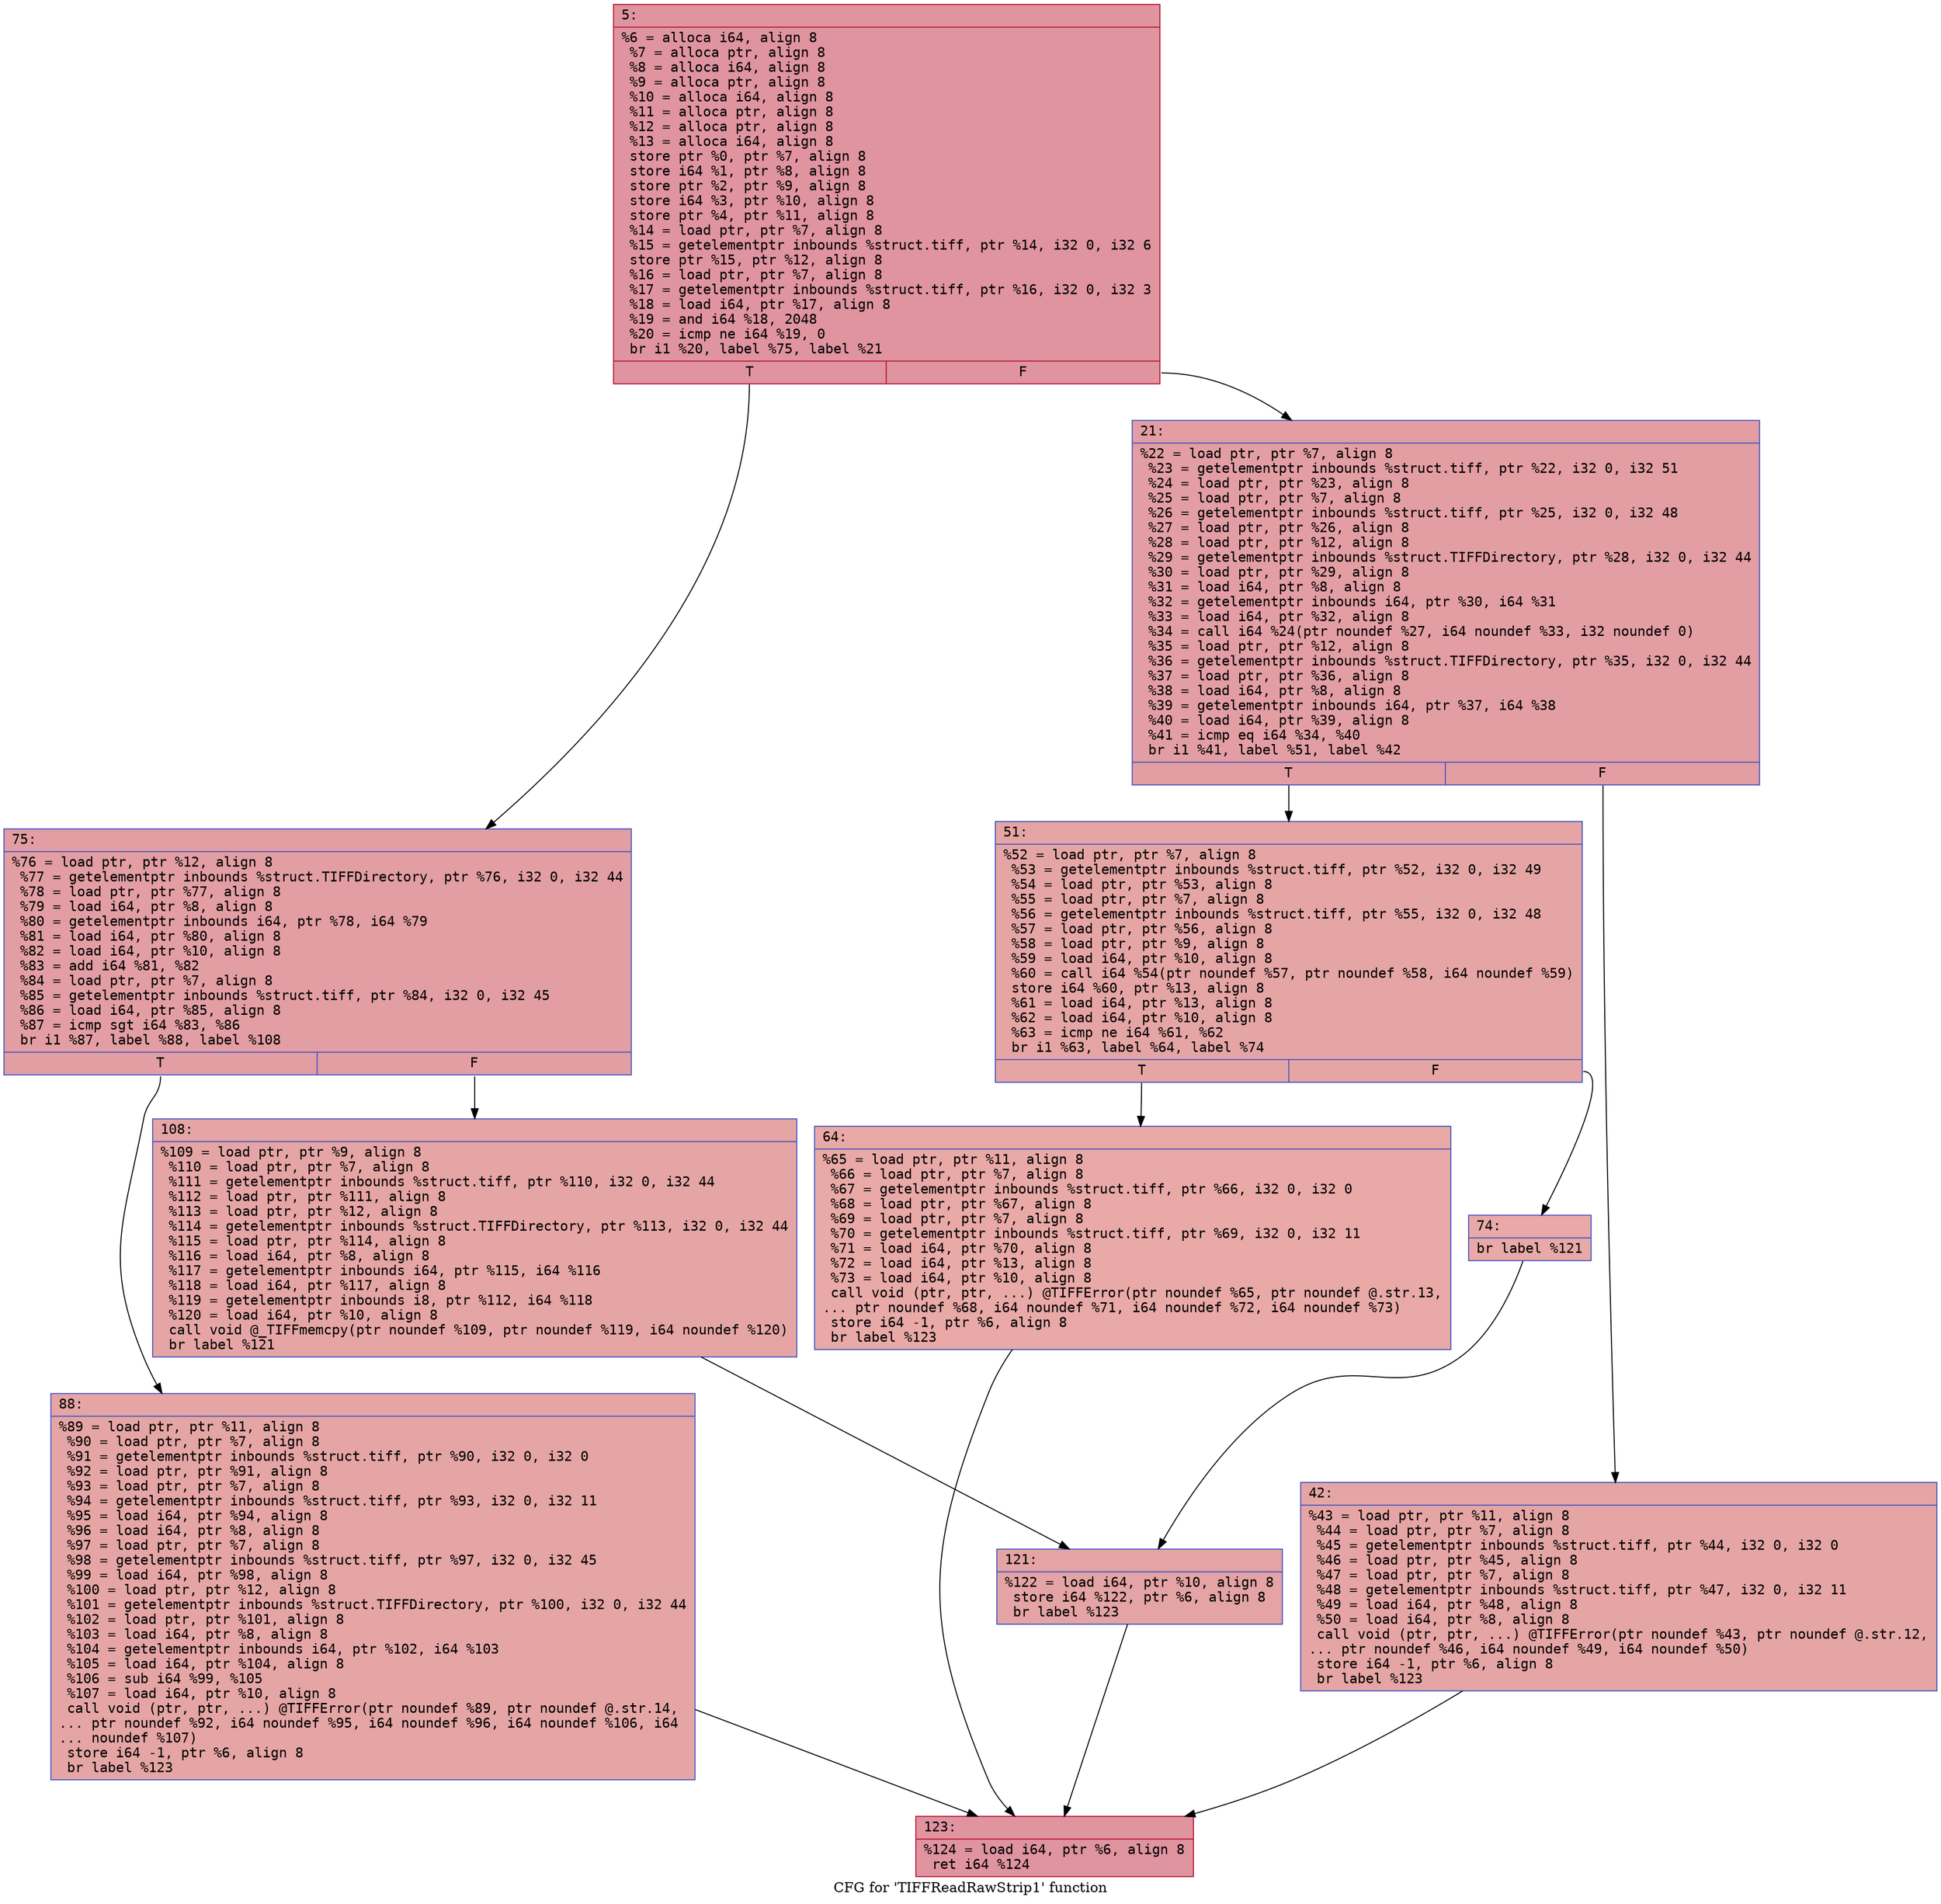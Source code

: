 digraph "CFG for 'TIFFReadRawStrip1' function" {
	label="CFG for 'TIFFReadRawStrip1' function";

	Node0x600002f0a080 [shape=record,color="#b70d28ff", style=filled, fillcolor="#b70d2870" fontname="Courier",label="{5:\l|  %6 = alloca i64, align 8\l  %7 = alloca ptr, align 8\l  %8 = alloca i64, align 8\l  %9 = alloca ptr, align 8\l  %10 = alloca i64, align 8\l  %11 = alloca ptr, align 8\l  %12 = alloca ptr, align 8\l  %13 = alloca i64, align 8\l  store ptr %0, ptr %7, align 8\l  store i64 %1, ptr %8, align 8\l  store ptr %2, ptr %9, align 8\l  store i64 %3, ptr %10, align 8\l  store ptr %4, ptr %11, align 8\l  %14 = load ptr, ptr %7, align 8\l  %15 = getelementptr inbounds %struct.tiff, ptr %14, i32 0, i32 6\l  store ptr %15, ptr %12, align 8\l  %16 = load ptr, ptr %7, align 8\l  %17 = getelementptr inbounds %struct.tiff, ptr %16, i32 0, i32 3\l  %18 = load i64, ptr %17, align 8\l  %19 = and i64 %18, 2048\l  %20 = icmp ne i64 %19, 0\l  br i1 %20, label %75, label %21\l|{<s0>T|<s1>F}}"];
	Node0x600002f0a080:s0 -> Node0x600002f0a260[tooltip="5 -> 75\nProbability 50.00%" ];
	Node0x600002f0a080:s1 -> Node0x600002f0a0d0[tooltip="5 -> 21\nProbability 50.00%" ];
	Node0x600002f0a0d0 [shape=record,color="#3d50c3ff", style=filled, fillcolor="#be242e70" fontname="Courier",label="{21:\l|  %22 = load ptr, ptr %7, align 8\l  %23 = getelementptr inbounds %struct.tiff, ptr %22, i32 0, i32 51\l  %24 = load ptr, ptr %23, align 8\l  %25 = load ptr, ptr %7, align 8\l  %26 = getelementptr inbounds %struct.tiff, ptr %25, i32 0, i32 48\l  %27 = load ptr, ptr %26, align 8\l  %28 = load ptr, ptr %12, align 8\l  %29 = getelementptr inbounds %struct.TIFFDirectory, ptr %28, i32 0, i32 44\l  %30 = load ptr, ptr %29, align 8\l  %31 = load i64, ptr %8, align 8\l  %32 = getelementptr inbounds i64, ptr %30, i64 %31\l  %33 = load i64, ptr %32, align 8\l  %34 = call i64 %24(ptr noundef %27, i64 noundef %33, i32 noundef 0)\l  %35 = load ptr, ptr %12, align 8\l  %36 = getelementptr inbounds %struct.TIFFDirectory, ptr %35, i32 0, i32 44\l  %37 = load ptr, ptr %36, align 8\l  %38 = load i64, ptr %8, align 8\l  %39 = getelementptr inbounds i64, ptr %37, i64 %38\l  %40 = load i64, ptr %39, align 8\l  %41 = icmp eq i64 %34, %40\l  br i1 %41, label %51, label %42\l|{<s0>T|<s1>F}}"];
	Node0x600002f0a0d0:s0 -> Node0x600002f0a170[tooltip="21 -> 51\nProbability 50.00%" ];
	Node0x600002f0a0d0:s1 -> Node0x600002f0a120[tooltip="21 -> 42\nProbability 50.00%" ];
	Node0x600002f0a120 [shape=record,color="#3d50c3ff", style=filled, fillcolor="#c5333470" fontname="Courier",label="{42:\l|  %43 = load ptr, ptr %11, align 8\l  %44 = load ptr, ptr %7, align 8\l  %45 = getelementptr inbounds %struct.tiff, ptr %44, i32 0, i32 0\l  %46 = load ptr, ptr %45, align 8\l  %47 = load ptr, ptr %7, align 8\l  %48 = getelementptr inbounds %struct.tiff, ptr %47, i32 0, i32 11\l  %49 = load i64, ptr %48, align 8\l  %50 = load i64, ptr %8, align 8\l  call void (ptr, ptr, ...) @TIFFError(ptr noundef %43, ptr noundef @.str.12,\l... ptr noundef %46, i64 noundef %49, i64 noundef %50)\l  store i64 -1, ptr %6, align 8\l  br label %123\l}"];
	Node0x600002f0a120 -> Node0x600002f0a3a0[tooltip="42 -> 123\nProbability 100.00%" ];
	Node0x600002f0a170 [shape=record,color="#3d50c3ff", style=filled, fillcolor="#c5333470" fontname="Courier",label="{51:\l|  %52 = load ptr, ptr %7, align 8\l  %53 = getelementptr inbounds %struct.tiff, ptr %52, i32 0, i32 49\l  %54 = load ptr, ptr %53, align 8\l  %55 = load ptr, ptr %7, align 8\l  %56 = getelementptr inbounds %struct.tiff, ptr %55, i32 0, i32 48\l  %57 = load ptr, ptr %56, align 8\l  %58 = load ptr, ptr %9, align 8\l  %59 = load i64, ptr %10, align 8\l  %60 = call i64 %54(ptr noundef %57, ptr noundef %58, i64 noundef %59)\l  store i64 %60, ptr %13, align 8\l  %61 = load i64, ptr %13, align 8\l  %62 = load i64, ptr %10, align 8\l  %63 = icmp ne i64 %61, %62\l  br i1 %63, label %64, label %74\l|{<s0>T|<s1>F}}"];
	Node0x600002f0a170:s0 -> Node0x600002f0a1c0[tooltip="51 -> 64\nProbability 50.00%" ];
	Node0x600002f0a170:s1 -> Node0x600002f0a210[tooltip="51 -> 74\nProbability 50.00%" ];
	Node0x600002f0a1c0 [shape=record,color="#3d50c3ff", style=filled, fillcolor="#ca3b3770" fontname="Courier",label="{64:\l|  %65 = load ptr, ptr %11, align 8\l  %66 = load ptr, ptr %7, align 8\l  %67 = getelementptr inbounds %struct.tiff, ptr %66, i32 0, i32 0\l  %68 = load ptr, ptr %67, align 8\l  %69 = load ptr, ptr %7, align 8\l  %70 = getelementptr inbounds %struct.tiff, ptr %69, i32 0, i32 11\l  %71 = load i64, ptr %70, align 8\l  %72 = load i64, ptr %13, align 8\l  %73 = load i64, ptr %10, align 8\l  call void (ptr, ptr, ...) @TIFFError(ptr noundef %65, ptr noundef @.str.13,\l... ptr noundef %68, i64 noundef %71, i64 noundef %72, i64 noundef %73)\l  store i64 -1, ptr %6, align 8\l  br label %123\l}"];
	Node0x600002f0a1c0 -> Node0x600002f0a3a0[tooltip="64 -> 123\nProbability 100.00%" ];
	Node0x600002f0a210 [shape=record,color="#3d50c3ff", style=filled, fillcolor="#ca3b3770" fontname="Courier",label="{74:\l|  br label %121\l}"];
	Node0x600002f0a210 -> Node0x600002f0a350[tooltip="74 -> 121\nProbability 100.00%" ];
	Node0x600002f0a260 [shape=record,color="#3d50c3ff", style=filled, fillcolor="#be242e70" fontname="Courier",label="{75:\l|  %76 = load ptr, ptr %12, align 8\l  %77 = getelementptr inbounds %struct.TIFFDirectory, ptr %76, i32 0, i32 44\l  %78 = load ptr, ptr %77, align 8\l  %79 = load i64, ptr %8, align 8\l  %80 = getelementptr inbounds i64, ptr %78, i64 %79\l  %81 = load i64, ptr %80, align 8\l  %82 = load i64, ptr %10, align 8\l  %83 = add i64 %81, %82\l  %84 = load ptr, ptr %7, align 8\l  %85 = getelementptr inbounds %struct.tiff, ptr %84, i32 0, i32 45\l  %86 = load i64, ptr %85, align 8\l  %87 = icmp sgt i64 %83, %86\l  br i1 %87, label %88, label %108\l|{<s0>T|<s1>F}}"];
	Node0x600002f0a260:s0 -> Node0x600002f0a2b0[tooltip="75 -> 88\nProbability 50.00%" ];
	Node0x600002f0a260:s1 -> Node0x600002f0a300[tooltip="75 -> 108\nProbability 50.00%" ];
	Node0x600002f0a2b0 [shape=record,color="#3d50c3ff", style=filled, fillcolor="#c5333470" fontname="Courier",label="{88:\l|  %89 = load ptr, ptr %11, align 8\l  %90 = load ptr, ptr %7, align 8\l  %91 = getelementptr inbounds %struct.tiff, ptr %90, i32 0, i32 0\l  %92 = load ptr, ptr %91, align 8\l  %93 = load ptr, ptr %7, align 8\l  %94 = getelementptr inbounds %struct.tiff, ptr %93, i32 0, i32 11\l  %95 = load i64, ptr %94, align 8\l  %96 = load i64, ptr %8, align 8\l  %97 = load ptr, ptr %7, align 8\l  %98 = getelementptr inbounds %struct.tiff, ptr %97, i32 0, i32 45\l  %99 = load i64, ptr %98, align 8\l  %100 = load ptr, ptr %12, align 8\l  %101 = getelementptr inbounds %struct.TIFFDirectory, ptr %100, i32 0, i32 44\l  %102 = load ptr, ptr %101, align 8\l  %103 = load i64, ptr %8, align 8\l  %104 = getelementptr inbounds i64, ptr %102, i64 %103\l  %105 = load i64, ptr %104, align 8\l  %106 = sub i64 %99, %105\l  %107 = load i64, ptr %10, align 8\l  call void (ptr, ptr, ...) @TIFFError(ptr noundef %89, ptr noundef @.str.14,\l... ptr noundef %92, i64 noundef %95, i64 noundef %96, i64 noundef %106, i64\l... noundef %107)\l  store i64 -1, ptr %6, align 8\l  br label %123\l}"];
	Node0x600002f0a2b0 -> Node0x600002f0a3a0[tooltip="88 -> 123\nProbability 100.00%" ];
	Node0x600002f0a300 [shape=record,color="#3d50c3ff", style=filled, fillcolor="#c5333470" fontname="Courier",label="{108:\l|  %109 = load ptr, ptr %9, align 8\l  %110 = load ptr, ptr %7, align 8\l  %111 = getelementptr inbounds %struct.tiff, ptr %110, i32 0, i32 44\l  %112 = load ptr, ptr %111, align 8\l  %113 = load ptr, ptr %12, align 8\l  %114 = getelementptr inbounds %struct.TIFFDirectory, ptr %113, i32 0, i32 44\l  %115 = load ptr, ptr %114, align 8\l  %116 = load i64, ptr %8, align 8\l  %117 = getelementptr inbounds i64, ptr %115, i64 %116\l  %118 = load i64, ptr %117, align 8\l  %119 = getelementptr inbounds i8, ptr %112, i64 %118\l  %120 = load i64, ptr %10, align 8\l  call void @_TIFFmemcpy(ptr noundef %109, ptr noundef %119, i64 noundef %120)\l  br label %121\l}"];
	Node0x600002f0a300 -> Node0x600002f0a350[tooltip="108 -> 121\nProbability 100.00%" ];
	Node0x600002f0a350 [shape=record,color="#3d50c3ff", style=filled, fillcolor="#c32e3170" fontname="Courier",label="{121:\l|  %122 = load i64, ptr %10, align 8\l  store i64 %122, ptr %6, align 8\l  br label %123\l}"];
	Node0x600002f0a350 -> Node0x600002f0a3a0[tooltip="121 -> 123\nProbability 100.00%" ];
	Node0x600002f0a3a0 [shape=record,color="#b70d28ff", style=filled, fillcolor="#b70d2870" fontname="Courier",label="{123:\l|  %124 = load i64, ptr %6, align 8\l  ret i64 %124\l}"];
}
